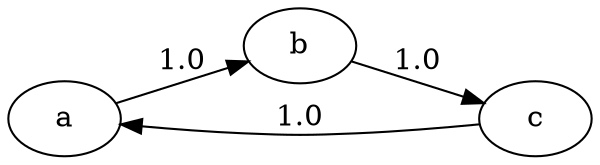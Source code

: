 digraph G{
    rankdir=LR;
    "a" -> "b" [label = "1.0"];
    "b" -> "c" [label = "1.0"];
    "c" -> "a" [label = "1.0"];
}